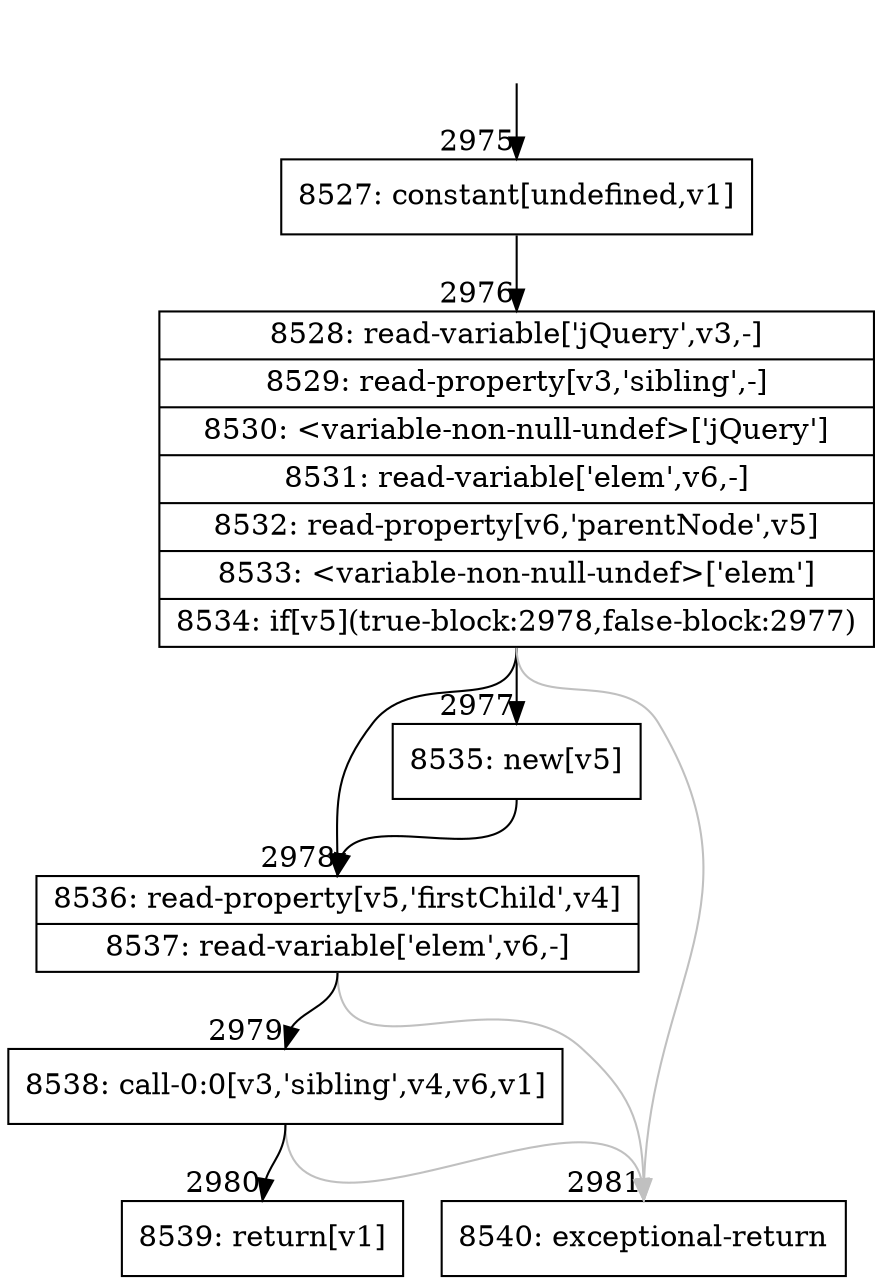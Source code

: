 digraph {
rankdir="TD"
BB_entry194[shape=none,label=""];
BB_entry194 -> BB2975 [tailport=s, headport=n, headlabel="    2975"]
BB2975 [shape=record label="{8527: constant[undefined,v1]}" ] 
BB2975 -> BB2976 [tailport=s, headport=n, headlabel="      2976"]
BB2976 [shape=record label="{8528: read-variable['jQuery',v3,-]|8529: read-property[v3,'sibling',-]|8530: \<variable-non-null-undef\>['jQuery']|8531: read-variable['elem',v6,-]|8532: read-property[v6,'parentNode',v5]|8533: \<variable-non-null-undef\>['elem']|8534: if[v5](true-block:2978,false-block:2977)}" ] 
BB2976 -> BB2978 [tailport=s, headport=n, headlabel="      2978"]
BB2976 -> BB2977 [tailport=s, headport=n, headlabel="      2977"]
BB2976 -> BB2981 [tailport=s, headport=n, color=gray, headlabel="      2981"]
BB2977 [shape=record label="{8535: new[v5]}" ] 
BB2977 -> BB2978 [tailport=s, headport=n]
BB2978 [shape=record label="{8536: read-property[v5,'firstChild',v4]|8537: read-variable['elem',v6,-]}" ] 
BB2978 -> BB2979 [tailport=s, headport=n, headlabel="      2979"]
BB2978 -> BB2981 [tailport=s, headport=n, color=gray]
BB2979 [shape=record label="{8538: call-0:0[v3,'sibling',v4,v6,v1]}" ] 
BB2979 -> BB2980 [tailport=s, headport=n, headlabel="      2980"]
BB2979 -> BB2981 [tailport=s, headport=n, color=gray]
BB2980 [shape=record label="{8539: return[v1]}" ] 
BB2981 [shape=record label="{8540: exceptional-return}" ] 
}
